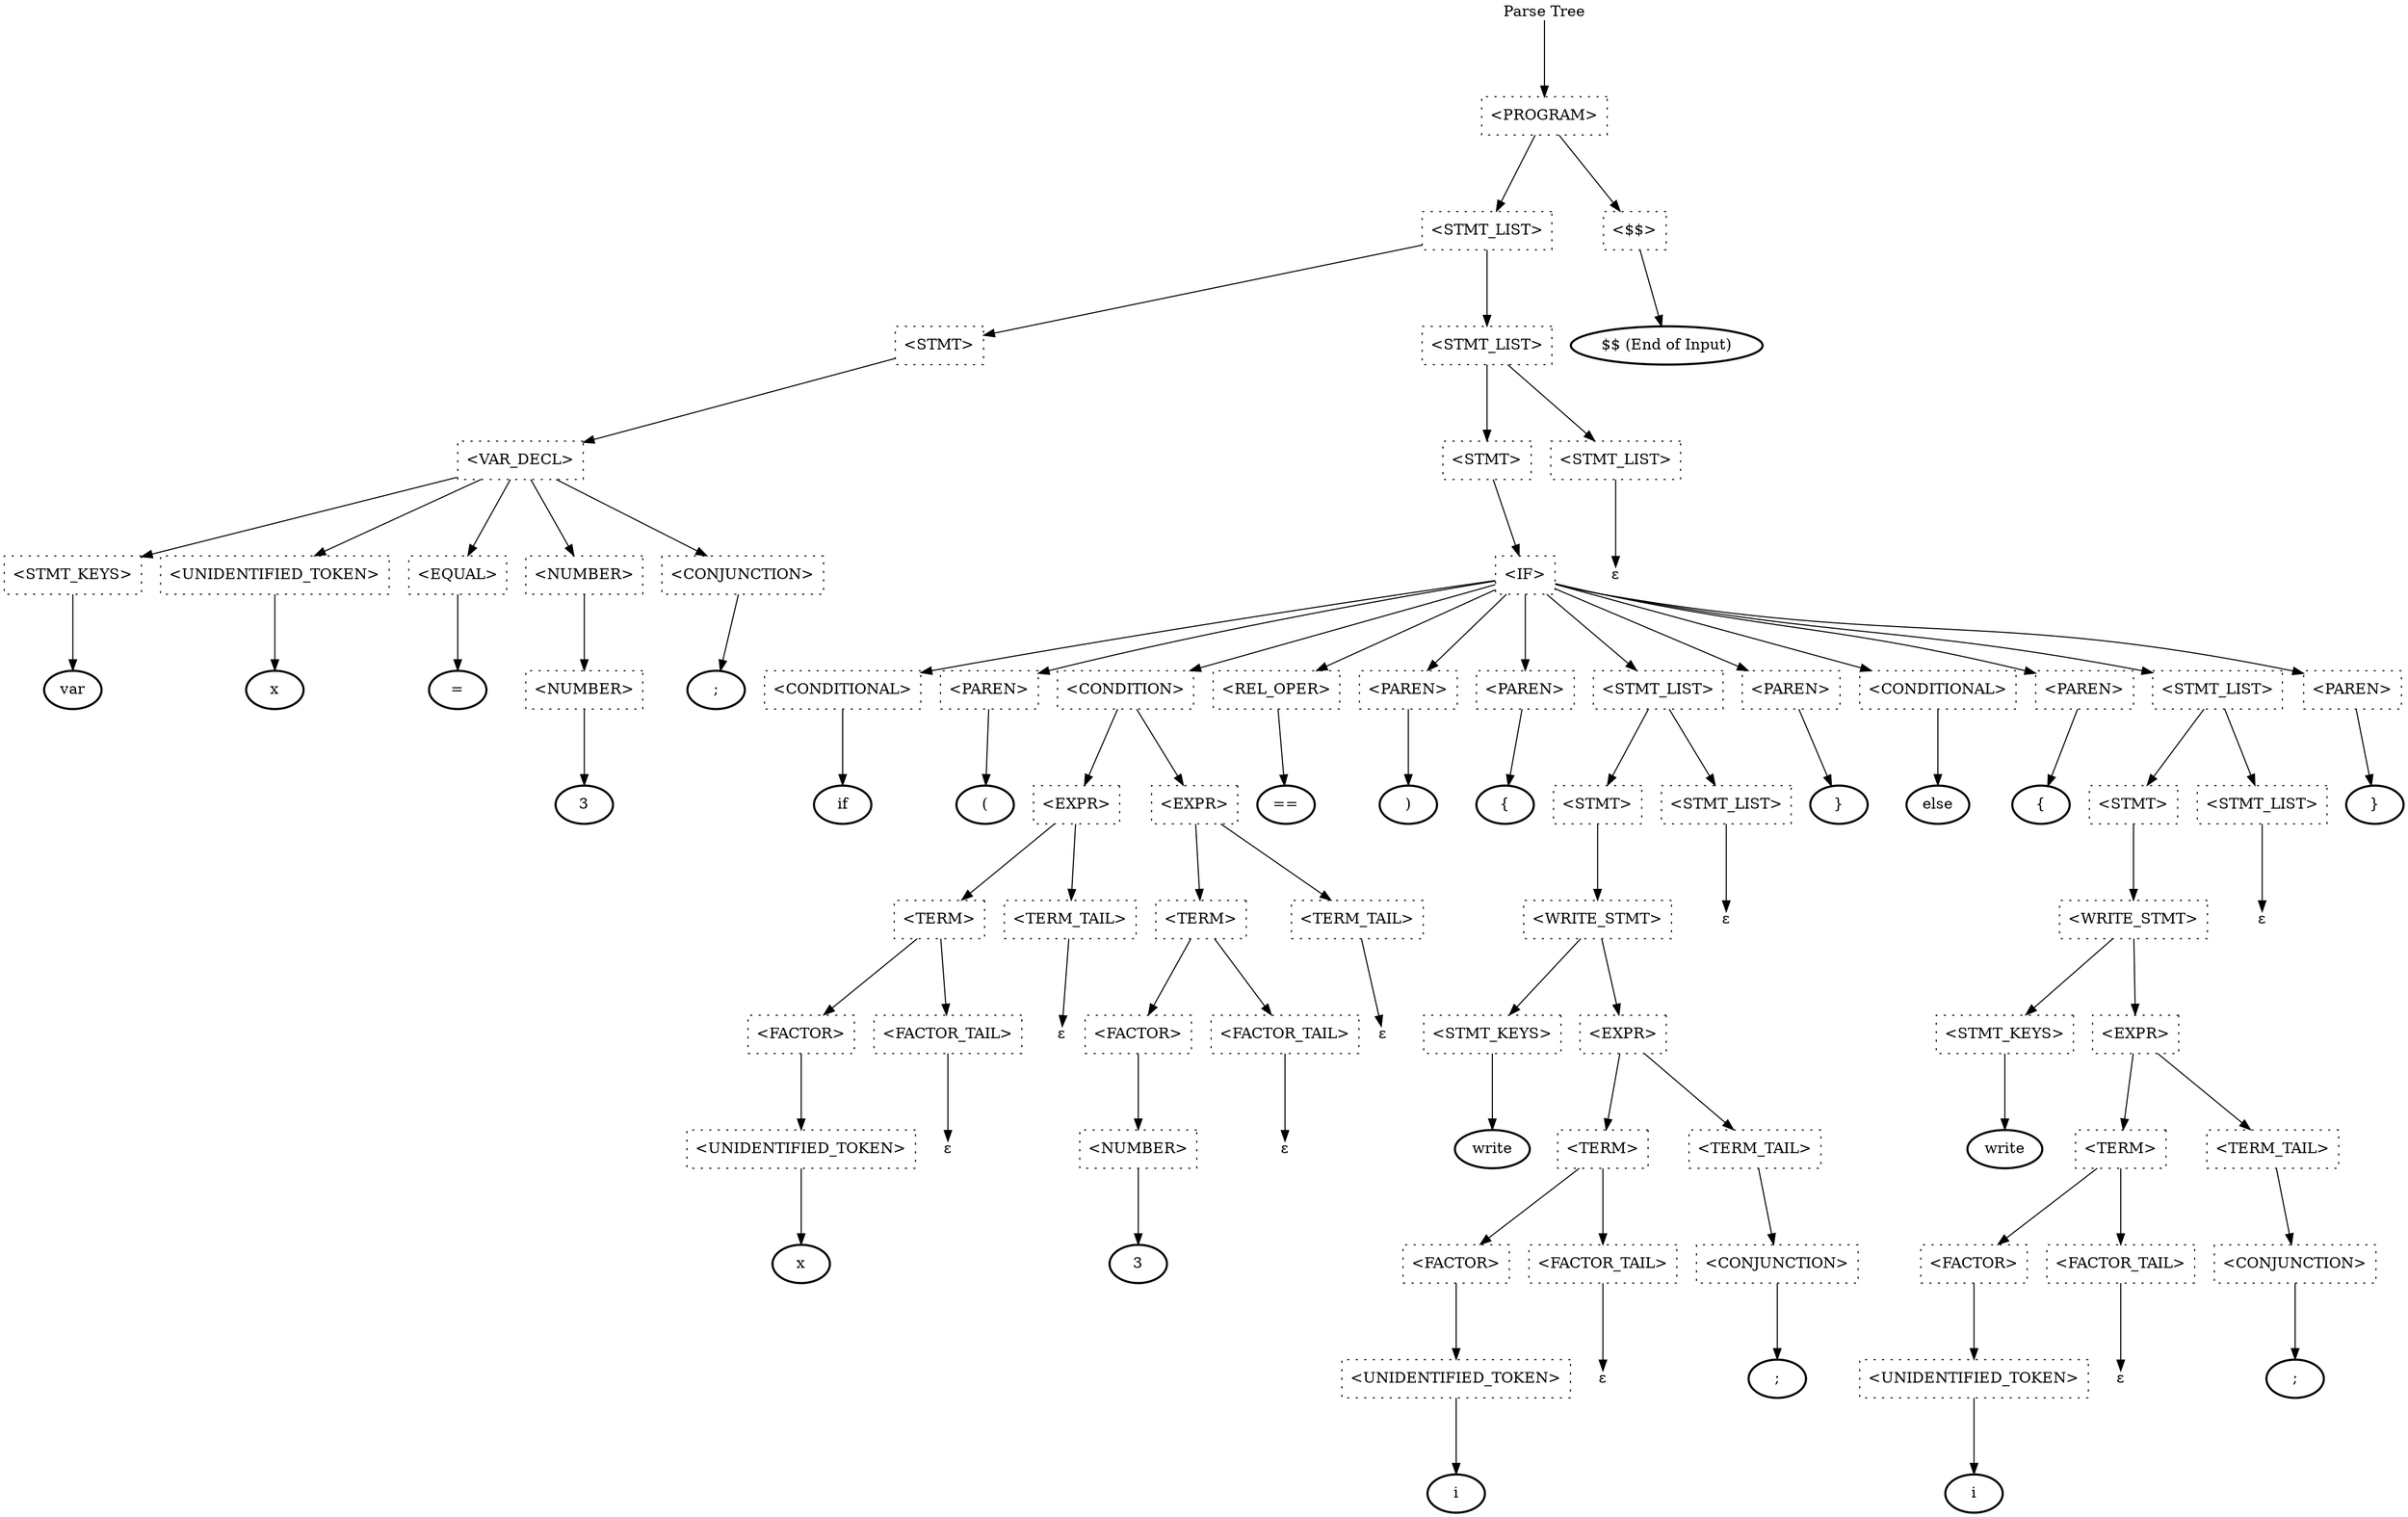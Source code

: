 digraph ParseTree {
graph[ranksep=1];
node[shape=rect,style=dotted];

0[label="Parse Tree",shape=plain];
0->{1[label="<PROGRAM>"]};
1->{2[label="<STMT_LIST>"]};
2->{3[label="<STMT>"]};
3->{4[label="<VAR_DECL>"]};
4->{5[label="<STMT_KEYS>"]};
5->{6[label="var",shape=oval,style=bold]};
4->{7[label="<UNIDENTIFIED_TOKEN>"]};
7->{8[label="x",shape=oval,style=bold]};
4->{9[label="<EQUAL>"]};
9->{10[label="=",shape=oval,style=bold]};
4->{11[label="<NUMBER>"]};
11->{12[label="<NUMBER>"]};
12->{13[label="3",shape=oval,style=bold]};
4->{14[label="<CONJUNCTION>"]};
14->{15[label=";",shape=oval,style=bold]};
2->{16[label="<STMT_LIST>"]};
16->{17[label="<STMT>"]};
17->{18[label="<IF>"]};
18->{19[label="<CONDITIONAL>"]};
19->{20[label="if",shape=oval,style=bold]};
18->{21[label="<PAREN>"]};
21->{22[label="(",shape=oval,style=bold]};
18->{23[label="<CONDITION>"]};
23->{24[label="<EXPR>"]};
24->{25[label="<TERM>"]};
25->{26[label="<FACTOR>"]};
26->{27[label="<UNIDENTIFIED_TOKEN>"]};
27->{28[label="x",shape=oval,style=bold]};
25->{29[label="<FACTOR_TAIL>"]};
29->{30[label="&epsilon;",shape=plain]};
24->{31[label="<TERM_TAIL>"]};
31->{32[label="&epsilon;",shape=plain]};
18->{33[label="<REL_OPER>"]};
33->{34[label="==",shape=oval,style=bold]};
23->{35[label="<EXPR>"]};
35->{36[label="<TERM>"]};
36->{37[label="<FACTOR>"]};
37->{38[label="<NUMBER>"]};
38->{39[label="3",shape=oval,style=bold]};
36->{40[label="<FACTOR_TAIL>"]};
40->{41[label="&epsilon;",shape=plain]};
35->{42[label="<TERM_TAIL>"]};
42->{43[label="&epsilon;",shape=plain]};
18->{44[label="<PAREN>"]};
44->{45[label=")",shape=oval,style=bold]};
18->{46[label="<PAREN>"]};
46->{47[label="{",shape=oval,style=bold]};
18->{48[label="<STMT_LIST>"]};
48->{49[label="<STMT>"]};
49->{50[label="<WRITE_STMT>"]};
50->{51[label="<STMT_KEYS>"]};
51->{52[label="write",shape=oval,style=bold]};
50->{53[label="<EXPR>"]};
53->{54[label="<TERM>"]};
54->{55[label="<FACTOR>"]};
55->{56[label="<UNIDENTIFIED_TOKEN>"]};
56->{57[label="i",shape=oval,style=bold]};
54->{58[label="<FACTOR_TAIL>"]};
58->{59[label="&epsilon;",shape=plain]};
53->{60[label="<TERM_TAIL>"]};
60->{61[label="<CONJUNCTION>"]};
61->{62[label=";",shape=oval,style=bold]};
48->{63[label="<STMT_LIST>"]};
63->{64[label="&epsilon;",shape=plain]};
18->{65[label="<PAREN>"]};
65->{66[label="}",shape=oval,style=bold]};
18->{67[label="<CONDITIONAL>"]};
67->{68[label="else",shape=oval,style=bold]};
18->{69[label="<PAREN>"]};
69->{70[label="{",shape=oval,style=bold]};
18->{71[label="<STMT_LIST>"]};
71->{72[label="<STMT>"]};
72->{73[label="<WRITE_STMT>"]};
73->{74[label="<STMT_KEYS>"]};
74->{75[label="write",shape=oval,style=bold]};
73->{76[label="<EXPR>"]};
76->{77[label="<TERM>"]};
77->{78[label="<FACTOR>"]};
78->{79[label="<UNIDENTIFIED_TOKEN>"]};
79->{80[label="i",shape=oval,style=bold]};
77->{81[label="<FACTOR_TAIL>"]};
81->{82[label="&epsilon;",shape=plain]};
76->{83[label="<TERM_TAIL>"]};
83->{84[label="<CONJUNCTION>"]};
84->{85[label=";",shape=oval,style=bold]};
71->{86[label="<STMT_LIST>"]};
86->{87[label="&epsilon;",shape=plain]};
18->{88[label="<PAREN>"]};
88->{89[label="}",shape=oval,style=bold]};
16->{90[label="<STMT_LIST>"]};
90->{91[label="&epsilon;",shape=plain]};
1->{92[label="<$$>"]};
92->{93[label="$$ (End of Input)",shape=oval,style=bold]};
}